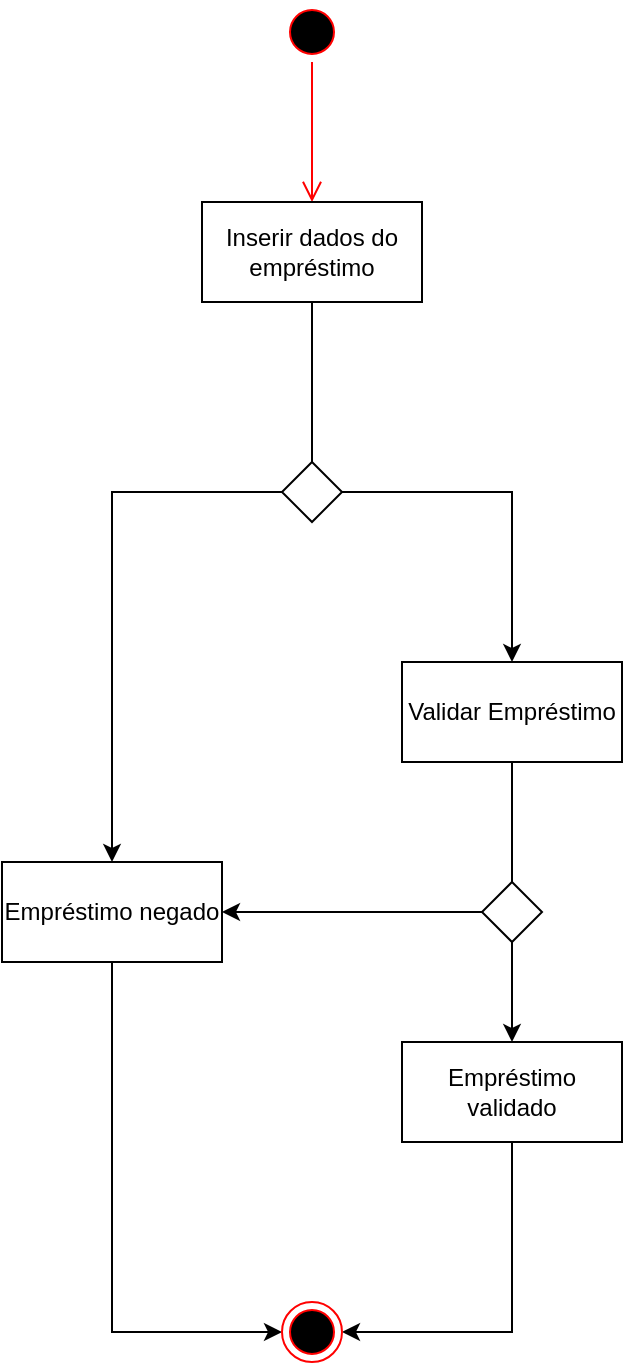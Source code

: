 <mxfile version="24.9.3" pages="3">
  <diagram name="Empréstimo" id="FBoyCTvay8h4PXtJzJZi">
    <mxGraphModel dx="1434" dy="772" grid="1" gridSize="10" guides="1" tooltips="1" connect="1" arrows="1" fold="1" page="1" pageScale="1" pageWidth="827" pageHeight="1169" math="0" shadow="0">
      <root>
        <mxCell id="0" />
        <mxCell id="1" parent="0" />
        <mxCell id="xYXeUd49hCniEaqEkRde-1" value="" style="ellipse;html=1;shape=startState;fillColor=#000000;strokeColor=#ff0000;" parent="1" vertex="1">
          <mxGeometry x="390" y="50" width="30" height="30" as="geometry" />
        </mxCell>
        <mxCell id="xYXeUd49hCniEaqEkRde-2" value="" style="edgeStyle=orthogonalEdgeStyle;html=1;verticalAlign=bottom;endArrow=open;endSize=8;strokeColor=#ff0000;rounded=0;" parent="1" source="xYXeUd49hCniEaqEkRde-1" target="xYXeUd49hCniEaqEkRde-3" edge="1">
          <mxGeometry relative="1" as="geometry">
            <mxPoint x="405" y="140" as="targetPoint" />
          </mxGeometry>
        </mxCell>
        <mxCell id="xYXeUd49hCniEaqEkRde-3" value="Inserir dados do empréstimo" style="html=1;whiteSpace=wrap;" parent="1" vertex="1">
          <mxGeometry x="350" y="150" width="110" height="50" as="geometry" />
        </mxCell>
        <mxCell id="xYXeUd49hCniEaqEkRde-14" style="edgeStyle=orthogonalEdgeStyle;rounded=0;orthogonalLoop=1;jettySize=auto;html=1;exitX=1;exitY=0.5;exitDx=0;exitDy=0;" parent="1" source="xYXeUd49hCniEaqEkRde-4" target="xYXeUd49hCniEaqEkRde-8" edge="1">
          <mxGeometry relative="1" as="geometry" />
        </mxCell>
        <mxCell id="xYXeUd49hCniEaqEkRde-15" style="edgeStyle=orthogonalEdgeStyle;rounded=0;orthogonalLoop=1;jettySize=auto;html=1;exitX=0;exitY=0.5;exitDx=0;exitDy=0;" parent="1" source="xYXeUd49hCniEaqEkRde-4" target="xYXeUd49hCniEaqEkRde-6" edge="1">
          <mxGeometry relative="1" as="geometry" />
        </mxCell>
        <mxCell id="xYXeUd49hCniEaqEkRde-4" value="" style="rhombus;" parent="1" vertex="1">
          <mxGeometry x="390" y="280" width="30" height="30" as="geometry" />
        </mxCell>
        <mxCell id="xYXeUd49hCniEaqEkRde-5" value="" style="endArrow=none;html=1;rounded=0;" parent="1" source="xYXeUd49hCniEaqEkRde-4" target="xYXeUd49hCniEaqEkRde-3" edge="1">
          <mxGeometry width="50" height="50" relative="1" as="geometry">
            <mxPoint x="390" y="320" as="sourcePoint" />
            <mxPoint x="440" y="270" as="targetPoint" />
          </mxGeometry>
        </mxCell>
        <mxCell id="xYXeUd49hCniEaqEkRde-21" style="edgeStyle=orthogonalEdgeStyle;rounded=0;orthogonalLoop=1;jettySize=auto;html=1;exitX=0.5;exitY=1;exitDx=0;exitDy=0;entryX=0;entryY=0.5;entryDx=0;entryDy=0;" parent="1" source="xYXeUd49hCniEaqEkRde-6" target="xYXeUd49hCniEaqEkRde-19" edge="1">
          <mxGeometry relative="1" as="geometry" />
        </mxCell>
        <mxCell id="xYXeUd49hCniEaqEkRde-6" value="Empréstimo negado" style="html=1;whiteSpace=wrap;" parent="1" vertex="1">
          <mxGeometry x="250" y="480" width="110" height="50" as="geometry" />
        </mxCell>
        <mxCell id="xYXeUd49hCniEaqEkRde-8" value="Validar Empréstimo" style="html=1;whiteSpace=wrap;" parent="1" vertex="1">
          <mxGeometry x="450" y="380" width="110" height="50" as="geometry" />
        </mxCell>
        <mxCell id="xYXeUd49hCniEaqEkRde-17" style="edgeStyle=orthogonalEdgeStyle;rounded=0;orthogonalLoop=1;jettySize=auto;html=1;exitX=0;exitY=0.5;exitDx=0;exitDy=0;" parent="1" source="xYXeUd49hCniEaqEkRde-11" target="xYXeUd49hCniEaqEkRde-6" edge="1">
          <mxGeometry relative="1" as="geometry" />
        </mxCell>
        <mxCell id="xYXeUd49hCniEaqEkRde-18" style="edgeStyle=orthogonalEdgeStyle;rounded=0;orthogonalLoop=1;jettySize=auto;html=1;exitX=0.5;exitY=1;exitDx=0;exitDy=0;" parent="1" source="xYXeUd49hCniEaqEkRde-11" target="xYXeUd49hCniEaqEkRde-12" edge="1">
          <mxGeometry relative="1" as="geometry" />
        </mxCell>
        <mxCell id="xYXeUd49hCniEaqEkRde-11" value="" style="rhombus;" parent="1" vertex="1">
          <mxGeometry x="490" y="490" width="30" height="30" as="geometry" />
        </mxCell>
        <mxCell id="xYXeUd49hCniEaqEkRde-20" style="edgeStyle=orthogonalEdgeStyle;rounded=0;orthogonalLoop=1;jettySize=auto;html=1;exitX=0.5;exitY=1;exitDx=0;exitDy=0;entryX=1;entryY=0.5;entryDx=0;entryDy=0;" parent="1" source="xYXeUd49hCniEaqEkRde-12" target="xYXeUd49hCniEaqEkRde-19" edge="1">
          <mxGeometry relative="1" as="geometry" />
        </mxCell>
        <mxCell id="xYXeUd49hCniEaqEkRde-12" value="Empréstimo validado" style="html=1;whiteSpace=wrap;" parent="1" vertex="1">
          <mxGeometry x="450" y="570" width="110" height="50" as="geometry" />
        </mxCell>
        <mxCell id="xYXeUd49hCniEaqEkRde-19" value="" style="ellipse;html=1;shape=endState;fillColor=#000000;strokeColor=#ff0000;" parent="1" vertex="1">
          <mxGeometry x="390" y="700" width="30" height="30" as="geometry" />
        </mxCell>
        <mxCell id="xYXeUd49hCniEaqEkRde-22" value="" style="endArrow=none;html=1;rounded=0;" parent="1" source="xYXeUd49hCniEaqEkRde-11" target="xYXeUd49hCniEaqEkRde-8" edge="1">
          <mxGeometry width="50" height="50" relative="1" as="geometry">
            <mxPoint x="390" y="420" as="sourcePoint" />
            <mxPoint x="440" y="370" as="targetPoint" />
          </mxGeometry>
        </mxCell>
      </root>
    </mxGraphModel>
  </diagram>
  <diagram id="1MgEDa_2KduR3mYKuNhH" name="Cadastro">
    <mxGraphModel dx="1434" dy="772" grid="1" gridSize="10" guides="1" tooltips="1" connect="1" arrows="1" fold="1" page="1" pageScale="1" pageWidth="827" pageHeight="1169" math="0" shadow="0">
      <root>
        <mxCell id="0" />
        <mxCell id="1" parent="0" />
        <mxCell id="svTv1JQZQev40JNX-Nus-1" value="" style="ellipse;html=1;shape=endState;fillColor=#000000;strokeColor=#ff0000;" vertex="1" parent="1">
          <mxGeometry x="390" y="700" width="30" height="30" as="geometry" />
        </mxCell>
        <mxCell id="svTv1JQZQev40JNX-Nus-2" value="" style="ellipse;html=1;shape=startState;fillColor=#000000;strokeColor=#ff0000;" vertex="1" parent="1">
          <mxGeometry x="384" y="40" width="30" height="30" as="geometry" />
        </mxCell>
        <mxCell id="svTv1JQZQev40JNX-Nus-3" value="" style="edgeStyle=orthogonalEdgeStyle;html=1;verticalAlign=bottom;endArrow=open;endSize=8;strokeColor=#ff0000;rounded=0;" edge="1" source="svTv1JQZQev40JNX-Nus-2" parent="1" target="svTv1JQZQev40JNX-Nus-4">
          <mxGeometry relative="1" as="geometry">
            <mxPoint x="399" y="130" as="targetPoint" />
          </mxGeometry>
        </mxCell>
        <mxCell id="svTv1JQZQev40JNX-Nus-4" value="Inserir dados de cadastro" style="html=1;whiteSpace=wrap;" vertex="1" parent="1">
          <mxGeometry x="344" y="110" width="110" height="50" as="geometry" />
        </mxCell>
        <mxCell id="CFKr6E3IVoE4zK3Wu2dm-1" value="" style="endArrow=none;html=1;rounded=0;" edge="1" parent="1" source="CFKr6E3IVoE4zK3Wu2dm-3" target="svTv1JQZQev40JNX-Nus-4">
          <mxGeometry width="50" height="50" relative="1" as="geometry">
            <mxPoint x="400" y="240" as="sourcePoint" />
            <mxPoint x="440" y="300" as="targetPoint" />
          </mxGeometry>
        </mxCell>
        <mxCell id="CFKr6E3IVoE4zK3Wu2dm-3" value="" style="rhombus;" vertex="1" parent="1">
          <mxGeometry x="384" y="210" width="30" height="30" as="geometry" />
        </mxCell>
        <mxCell id="CFKr6E3IVoE4zK3Wu2dm-7" value="Se dados validos" style="text;html=1;align=center;verticalAlign=middle;whiteSpace=wrap;rounded=0;" vertex="1" parent="1">
          <mxGeometry x="410" y="280" width="60" height="30" as="geometry" />
        </mxCell>
        <mxCell id="CFKr6E3IVoE4zK3Wu2dm-8" value="" style="endArrow=classic;html=1;rounded=0;exitX=0;exitY=0.5;exitDx=0;exitDy=0;" edge="1" parent="1" source="CFKr6E3IVoE4zK3Wu2dm-3" target="svTv1JQZQev40JNX-Nus-4">
          <mxGeometry width="50" height="50" relative="1" as="geometry">
            <mxPoint x="770" y="30" as="sourcePoint" />
            <mxPoint x="770" y="140" as="targetPoint" />
            <Array as="points">
              <mxPoint x="280" y="225" />
              <mxPoint x="280" y="135" />
            </Array>
          </mxGeometry>
        </mxCell>
        <mxCell id="CFKr6E3IVoE4zK3Wu2dm-9" value="Confirmação de cadastro" style="html=1;whiteSpace=wrap;" vertex="1" parent="1">
          <mxGeometry x="440" y="450" width="110" height="50" as="geometry" />
        </mxCell>
        <mxCell id="I93l_-Bb295U-zdyuFev-1" value="Registro do cadastro" style="html=1;whiteSpace=wrap;" vertex="1" parent="1">
          <mxGeometry x="440" y="570" width="110" height="50" as="geometry" />
        </mxCell>
        <mxCell id="I93l_-Bb295U-zdyuFev-5" value="" style="endArrow=none;html=1;rounded=0;entryX=1;entryY=0.5;entryDx=0;entryDy=0;" edge="1" parent="1" source="I93l_-Bb295U-zdyuFev-1" target="svTv1JQZQev40JNX-Nus-1">
          <mxGeometry width="50" height="50" relative="1" as="geometry">
            <mxPoint x="366" y="780" as="sourcePoint" />
            <mxPoint x="416" y="730" as="targetPoint" />
            <Array as="points">
              <mxPoint x="495" y="715" />
            </Array>
          </mxGeometry>
        </mxCell>
        <mxCell id="I93l_-Bb295U-zdyuFev-6" value="else" style="text;html=1;align=center;verticalAlign=middle;whiteSpace=wrap;rounded=0;" vertex="1" parent="1">
          <mxGeometry x="300" y="190" width="60" height="30" as="geometry" />
        </mxCell>
        <mxCell id="I93l_-Bb295U-zdyuFev-10" value="" style="shape=line;html=1;strokeWidth=6;strokeColor=#ff0000;" vertex="1" parent="1">
          <mxGeometry x="300" y="350" width="200" height="10" as="geometry" />
        </mxCell>
        <mxCell id="I93l_-Bb295U-zdyuFev-11" value="" style="edgeStyle=orthogonalEdgeStyle;html=1;verticalAlign=bottom;endArrow=open;endSize=8;strokeColor=#ff0000;rounded=0;exitX=0.75;exitY=0.5;exitDx=0;exitDy=0;exitPerimeter=0;" edge="1" source="I93l_-Bb295U-zdyuFev-10" parent="1" target="CFKr6E3IVoE4zK3Wu2dm-9">
          <mxGeometry relative="1" as="geometry">
            <mxPoint x="400" y="430" as="targetPoint" />
            <mxPoint x="460" y="405" as="sourcePoint" />
          </mxGeometry>
        </mxCell>
        <mxCell id="I93l_-Bb295U-zdyuFev-12" value="" style="endArrow=classic;html=1;rounded=0;exitX=0.5;exitY=1;exitDx=0;exitDy=0;entryX=0.505;entryY=0.4;entryDx=0;entryDy=0;entryPerimeter=0;" edge="1" parent="1" source="CFKr6E3IVoE4zK3Wu2dm-3" target="I93l_-Bb295U-zdyuFev-10">
          <mxGeometry width="50" height="50" relative="1" as="geometry">
            <mxPoint x="390" y="550" as="sourcePoint" />
            <mxPoint x="440" y="500" as="targetPoint" />
          </mxGeometry>
        </mxCell>
        <mxCell id="wn2_EijXsDO4HSEhTGYX-2" value="Excluir cadastro" style="html=1;whiteSpace=wrap;" vertex="1" parent="1">
          <mxGeometry x="260" y="510" width="110" height="50" as="geometry" />
        </mxCell>
        <mxCell id="wn2_EijXsDO4HSEhTGYX-3" value="" style="edgeStyle=orthogonalEdgeStyle;html=1;verticalAlign=bottom;endArrow=open;endSize=8;strokeColor=#ff0000;rounded=0;exitX=0.25;exitY=0.5;exitDx=0;exitDy=0;exitPerimeter=0;" edge="1" parent="1" source="I93l_-Bb295U-zdyuFev-10" target="wn2_EijXsDO4HSEhTGYX-2">
          <mxGeometry relative="1" as="geometry">
            <mxPoint x="485" y="460" as="targetPoint" />
            <mxPoint x="260" y="391" as="sourcePoint" />
          </mxGeometry>
        </mxCell>
        <mxCell id="wn2_EijXsDO4HSEhTGYX-5" value="" style="endArrow=none;html=1;rounded=0;" edge="1" parent="1" source="I93l_-Bb295U-zdyuFev-1" target="CFKr6E3IVoE4zK3Wu2dm-9">
          <mxGeometry width="50" height="50" relative="1" as="geometry">
            <mxPoint x="390" y="390" as="sourcePoint" />
            <mxPoint x="440" y="340" as="targetPoint" />
          </mxGeometry>
        </mxCell>
        <mxCell id="wn2_EijXsDO4HSEhTGYX-7" value="" style="endArrow=none;html=1;rounded=0;exitX=0;exitY=0.5;exitDx=0;exitDy=0;" edge="1" parent="1" source="svTv1JQZQev40JNX-Nus-1" target="wn2_EijXsDO4HSEhTGYX-2">
          <mxGeometry width="50" height="50" relative="1" as="geometry">
            <mxPoint x="390" y="390" as="sourcePoint" />
            <mxPoint x="440" y="340" as="targetPoint" />
            <Array as="points">
              <mxPoint x="315" y="715" />
            </Array>
          </mxGeometry>
        </mxCell>
      </root>
    </mxGraphModel>
  </diagram>
  <diagram id="3h282hQd1pJ5BubdLEv6" name="pedido ecommerce">
    <mxGraphModel dx="478" dy="257" grid="1" gridSize="10" guides="1" tooltips="1" connect="1" arrows="1" fold="1" page="1" pageScale="1" pageWidth="827" pageHeight="1169" math="0" shadow="0">
      <root>
        <mxCell id="0" />
        <mxCell id="1" parent="0" />
        <mxCell id="PCh6HzGUmaxSyLIEf2wi-1" value="" style="ellipse;html=1;shape=startState;fillColor=#000000;strokeColor=#ff0000;" vertex="1" parent="1">
          <mxGeometry x="384" y="10" width="30" height="30" as="geometry" />
        </mxCell>
        <mxCell id="PCh6HzGUmaxSyLIEf2wi-2" value="" style="edgeStyle=orthogonalEdgeStyle;html=1;verticalAlign=bottom;endArrow=open;endSize=8;strokeColor=#ff0000;rounded=0;" edge="1" source="PCh6HzGUmaxSyLIEf2wi-1" parent="1" target="A6-ySpSonQgsZtx_I8Hw-1">
          <mxGeometry relative="1" as="geometry">
            <mxPoint x="399" y="100" as="targetPoint" />
          </mxGeometry>
        </mxCell>
        <mxCell id="PCh6HzGUmaxSyLIEf2wi-3" value="" style="ellipse;html=1;shape=endState;fillColor=#000000;strokeColor=#ff0000;" vertex="1" parent="1">
          <mxGeometry x="640" y="1020" width="30" height="30" as="geometry" />
        </mxCell>
        <mxCell id="A6-ySpSonQgsZtx_I8Hw-1" value="Selecionar produto" style="html=1;whiteSpace=wrap;" vertex="1" parent="1">
          <mxGeometry x="344" y="90" width="110" height="50" as="geometry" />
        </mxCell>
        <mxCell id="l5N5IUNRq8rL8eLJT18G-2" value="Inserir dados do pedido" style="html=1;whiteSpace=wrap;" vertex="1" parent="1">
          <mxGeometry x="344" y="200" width="110" height="50" as="geometry" />
        </mxCell>
        <mxCell id="l5N5IUNRq8rL8eLJT18G-3" value="" style="endArrow=none;html=1;rounded=0;" edge="1" parent="1" source="l5N5IUNRq8rL8eLJT18G-2" target="A6-ySpSonQgsZtx_I8Hw-1">
          <mxGeometry width="50" height="50" relative="1" as="geometry">
            <mxPoint x="390" y="320" as="sourcePoint" />
            <mxPoint x="399" y="250" as="targetPoint" />
          </mxGeometry>
        </mxCell>
        <mxCell id="l5N5IUNRq8rL8eLJT18G-5" value="" style="rhombus;" vertex="1" parent="1">
          <mxGeometry x="384" y="320" width="30" height="30" as="geometry" />
        </mxCell>
        <mxCell id="l5N5IUNRq8rL8eLJT18G-6" value="" style="endArrow=none;html=1;rounded=0;exitX=0.5;exitY=0;exitDx=0;exitDy=0;" edge="1" parent="1" source="l5N5IUNRq8rL8eLJT18G-5" target="l5N5IUNRq8rL8eLJT18G-2">
          <mxGeometry width="50" height="50" relative="1" as="geometry">
            <mxPoint x="390" y="420" as="sourcePoint" />
            <mxPoint x="440" y="370" as="targetPoint" />
          </mxGeometry>
        </mxCell>
        <mxCell id="l5N5IUNRq8rL8eLJT18G-8" value="" style="endArrow=classic;html=1;rounded=0;exitX=0;exitY=0.5;exitDx=0;exitDy=0;" edge="1" parent="1" source="l5N5IUNRq8rL8eLJT18G-5" target="4PotIH4sM8HXRRw7UGeq-1">
          <mxGeometry width="50" height="50" relative="1" as="geometry">
            <mxPoint x="280" y="320" as="sourcePoint" />
            <mxPoint x="440" y="370" as="targetPoint" />
            <Array as="points">
              <mxPoint x="280" y="335" />
              <mxPoint x="195" y="335" />
            </Array>
          </mxGeometry>
        </mxCell>
        <mxCell id="l5N5IUNRq8rL8eLJT18G-9" value="Se válidos" style="text;html=1;align=center;verticalAlign=middle;whiteSpace=wrap;rounded=0;" vertex="1" parent="1">
          <mxGeometry x="410" y="370" width="60" height="30" as="geometry" />
        </mxCell>
        <mxCell id="l5N5IUNRq8rL8eLJT18G-10" value="else" style="text;html=1;align=center;verticalAlign=middle;whiteSpace=wrap;rounded=0;" vertex="1" parent="1">
          <mxGeometry x="310" y="310" width="60" height="30" as="geometry" />
        </mxCell>
        <mxCell id="1nKxySbiCelnIuld6xO3-1" value="" style="endArrow=classic;html=1;rounded=0;exitX=0.5;exitY=1;exitDx=0;exitDy=0;entryX=0.506;entryY=-0.04;entryDx=0;entryDy=0;entryPerimeter=0;" edge="1" parent="1" source="l5N5IUNRq8rL8eLJT18G-5" target="4PotIH4sM8HXRRw7UGeq-9">
          <mxGeometry width="50" height="50" relative="1" as="geometry">
            <mxPoint x="390" y="420" as="sourcePoint" />
            <mxPoint x="400" y="430" as="targetPoint" />
          </mxGeometry>
        </mxCell>
        <mxCell id="1nKxySbiCelnIuld6xO3-5" value="pagar com cartão" style="html=1;whiteSpace=wrap;" vertex="1" parent="1">
          <mxGeometry x="406.5" y="650" width="110" height="50" as="geometry" />
        </mxCell>
        <mxCell id="1nKxySbiCelnIuld6xO3-6" value="pagar com boleto" style="html=1;whiteSpace=wrap;" vertex="1" parent="1">
          <mxGeometry x="281.5" y="650" width="110" height="50" as="geometry" />
        </mxCell>
        <mxCell id="On1IUFEszv6LJ2KRikHK-3" value="" style="endArrow=classic;html=1;rounded=0;entryX=0;entryY=0.5;entryDx=0;entryDy=0;" edge="1" parent="1" source="1nKxySbiCelnIuld6xO3-6" target="4PotIH4sM8HXRRw7UGeq-8">
          <mxGeometry width="50" height="50" relative="1" as="geometry">
            <mxPoint x="386.5" y="720" as="sourcePoint" />
            <mxPoint x="336.5" y="800" as="targetPoint" />
            <Array as="points">
              <mxPoint x="336.5" y="795" />
            </Array>
          </mxGeometry>
        </mxCell>
        <mxCell id="On1IUFEszv6LJ2KRikHK-4" value="" style="endArrow=classic;html=1;rounded=0;entryX=1;entryY=0.5;entryDx=0;entryDy=0;" edge="1" parent="1" source="1nKxySbiCelnIuld6xO3-5" target="4PotIH4sM8HXRRw7UGeq-8">
          <mxGeometry width="50" height="50" relative="1" as="geometry">
            <mxPoint x="386.5" y="720" as="sourcePoint" />
            <mxPoint x="461.5" y="800" as="targetPoint" />
            <Array as="points">
              <mxPoint x="461.5" y="795" />
            </Array>
          </mxGeometry>
        </mxCell>
        <mxCell id="On1IUFEszv6LJ2KRikHK-6" value="" style="edgeStyle=orthogonalEdgeStyle;rounded=0;orthogonalLoop=1;jettySize=auto;html=1;" edge="1" parent="1" source="4PotIH4sM8HXRRw7UGeq-3" target="PCh6HzGUmaxSyLIEf2wi-3">
          <mxGeometry relative="1" as="geometry">
            <mxPoint x="655" y="1050" as="sourcePoint" />
          </mxGeometry>
        </mxCell>
        <mxCell id="4PotIH4sM8HXRRw7UGeq-1" value="informar erro" style="html=1;whiteSpace=wrap;" vertex="1" parent="1">
          <mxGeometry x="140" y="200" width="110" height="50" as="geometry" />
        </mxCell>
        <mxCell id="4PotIH4sM8HXRRw7UGeq-2" value="" style="endArrow=classic;html=1;rounded=0;" edge="1" parent="1" source="4PotIH4sM8HXRRw7UGeq-1" target="l5N5IUNRq8rL8eLJT18G-2">
          <mxGeometry width="50" height="50" relative="1" as="geometry">
            <mxPoint x="390" y="420" as="sourcePoint" />
            <mxPoint x="440" y="370" as="targetPoint" />
          </mxGeometry>
        </mxCell>
        <mxCell id="4PotIH4sM8HXRRw7UGeq-3" value="confirmar pedido" style="html=1;whiteSpace=wrap;" vertex="1" parent="1">
          <mxGeometry x="600" y="870" width="110" height="50" as="geometry" />
        </mxCell>
        <mxCell id="4PotIH4sM8HXRRw7UGeq-5" value="" style="rhombus;" vertex="1" parent="1">
          <mxGeometry x="384" y="540" width="30" height="30" as="geometry" />
        </mxCell>
        <mxCell id="4PotIH4sM8HXRRw7UGeq-6" value="" style="endArrow=classic;html=1;rounded=0;exitX=0;exitY=0.5;exitDx=0;exitDy=0;" edge="1" parent="1" source="4PotIH4sM8HXRRw7UGeq-5" target="1nKxySbiCelnIuld6xO3-6">
          <mxGeometry width="50" height="50" relative="1" as="geometry">
            <mxPoint x="386.5" y="720" as="sourcePoint" />
            <mxPoint x="436.5" y="670" as="targetPoint" />
            <Array as="points">
              <mxPoint x="336.5" y="555" />
            </Array>
          </mxGeometry>
        </mxCell>
        <mxCell id="4PotIH4sM8HXRRw7UGeq-7" value="" style="endArrow=classic;html=1;rounded=0;exitX=1;exitY=0.5;exitDx=0;exitDy=0;" edge="1" parent="1" source="4PotIH4sM8HXRRw7UGeq-5">
          <mxGeometry width="50" height="50" relative="1" as="geometry">
            <mxPoint x="386.5" y="720" as="sourcePoint" />
            <mxPoint x="466.5" y="650" as="targetPoint" />
            <Array as="points">
              <mxPoint x="466.5" y="555" />
            </Array>
          </mxGeometry>
        </mxCell>
        <mxCell id="4PotIH4sM8HXRRw7UGeq-8" value="" style="rhombus;" vertex="1" parent="1">
          <mxGeometry x="386.5" y="780" width="30" height="30" as="geometry" />
        </mxCell>
        <mxCell id="4PotIH4sM8HXRRw7UGeq-10" style="edgeStyle=orthogonalEdgeStyle;rounded=0;orthogonalLoop=1;jettySize=auto;html=1;entryX=0.5;entryY=0;entryDx=0;entryDy=0;exitX=0.5;exitY=1;exitDx=0;exitDy=0;" edge="1" parent="1" source="4PotIH4sM8HXRRw7UGeq-9" target="4PotIH4sM8HXRRw7UGeq-5">
          <mxGeometry relative="1" as="geometry" />
        </mxCell>
        <mxCell id="4PotIH4sM8HXRRw7UGeq-9" value="selecionar forma de pagamento" style="html=1;whiteSpace=wrap;" vertex="1" parent="1">
          <mxGeometry x="344" y="450" width="110" height="50" as="geometry" />
        </mxCell>
        <mxCell id="4PotIH4sM8HXRRw7UGeq-11" value="" style="rhombus;" vertex="1" parent="1">
          <mxGeometry x="386.5" y="880" width="30" height="30" as="geometry" />
        </mxCell>
        <mxCell id="4PotIH4sM8HXRRw7UGeq-12" value="" style="endArrow=classic;html=1;rounded=0;exitX=1;exitY=0.5;exitDx=0;exitDy=0;" edge="1" parent="1" source="4PotIH4sM8HXRRw7UGeq-11" target="4PotIH4sM8HXRRw7UGeq-3">
          <mxGeometry width="50" height="50" relative="1" as="geometry">
            <mxPoint x="390" y="820" as="sourcePoint" />
            <mxPoint x="440" y="770" as="targetPoint" />
          </mxGeometry>
        </mxCell>
        <mxCell id="4PotIH4sM8HXRRw7UGeq-13" value="" style="endArrow=classic;html=1;rounded=0;entryX=0.5;entryY=0;entryDx=0;entryDy=0;exitX=0.5;exitY=1;exitDx=0;exitDy=0;" edge="1" parent="1" source="4PotIH4sM8HXRRw7UGeq-8" target="4PotIH4sM8HXRRw7UGeq-11">
          <mxGeometry width="50" height="50" relative="1" as="geometry">
            <mxPoint x="390" y="820" as="sourcePoint" />
            <mxPoint x="440" y="770" as="targetPoint" />
          </mxGeometry>
        </mxCell>
        <mxCell id="4PotIH4sM8HXRRw7UGeq-15" value="Se aprovado" style="text;html=1;align=center;verticalAlign=middle;whiteSpace=wrap;rounded=0;" vertex="1" parent="1">
          <mxGeometry x="450.5" y="860" width="60" height="30" as="geometry" />
        </mxCell>
        <mxCell id="4PotIH4sM8HXRRw7UGeq-16" value="Mensagem de erro" style="html=1;whiteSpace=wrap;" vertex="1" parent="1">
          <mxGeometry x="130" y="650" width="110" height="50" as="geometry" />
        </mxCell>
        <mxCell id="4PotIH4sM8HXRRw7UGeq-17" value="" style="endArrow=classic;html=1;rounded=0;exitX=0;exitY=0.5;exitDx=0;exitDy=0;" edge="1" parent="1" source="4PotIH4sM8HXRRw7UGeq-11" target="4PotIH4sM8HXRRw7UGeq-16">
          <mxGeometry width="50" height="50" relative="1" as="geometry">
            <mxPoint x="390" y="620" as="sourcePoint" />
            <mxPoint x="440" y="570" as="targetPoint" />
            <Array as="points">
              <mxPoint x="185" y="895" />
            </Array>
          </mxGeometry>
        </mxCell>
        <mxCell id="4PotIH4sM8HXRRw7UGeq-21" value="" style="endArrow=none;html=1;rounded=0;exitX=0.5;exitY=0;exitDx=0;exitDy=0;entryX=0;entryY=0.5;entryDx=0;entryDy=0;" edge="1" parent="1" source="4PotIH4sM8HXRRw7UGeq-16" target="4PotIH4sM8HXRRw7UGeq-9">
          <mxGeometry width="50" height="50" relative="1" as="geometry">
            <mxPoint x="390" y="620" as="sourcePoint" />
            <mxPoint x="440" y="570" as="targetPoint" />
            <Array as="points">
              <mxPoint x="185" y="475" />
            </Array>
          </mxGeometry>
        </mxCell>
      </root>
    </mxGraphModel>
  </diagram>
</mxfile>
